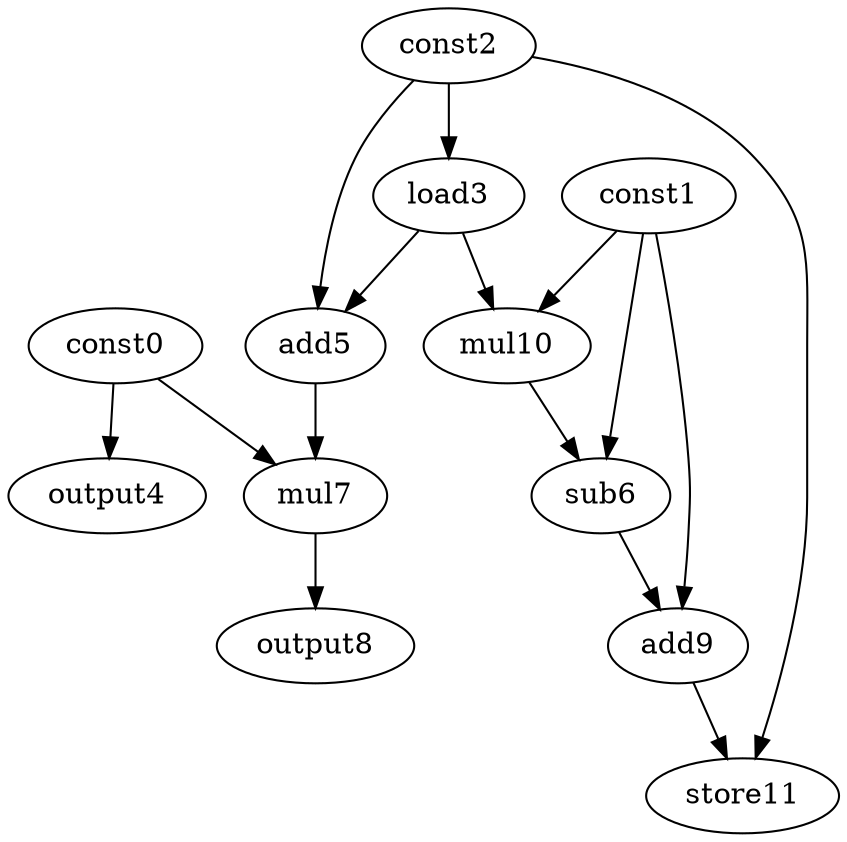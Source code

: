 digraph G { 
const0[opcode=const]; 
const1[opcode=const]; 
const2[opcode=const]; 
load3[opcode=load]; 
output4[opcode=output]; 
add5[opcode=add]; 
sub6[opcode=sub]; 
mul7[opcode=mul]; 
output8[opcode=output]; 
add9[opcode=add]; 
mul10[opcode=mul]; 
store11[opcode=store]; 
const2->load3[operand=0];
const0->output4[operand=0];
const2->add5[operand=0];
load3->add5[operand=1];
const1->mul10[operand=0];
load3->mul10[operand=1];
const1->sub6[operand=0];
mul10->sub6[operand=1];
const0->mul7[operand=0];
add5->mul7[operand=1];
mul7->output8[operand=0];
const1->add9[operand=0];
sub6->add9[operand=1];
add9->store11[operand=0];
const2->store11[operand=1];
}
